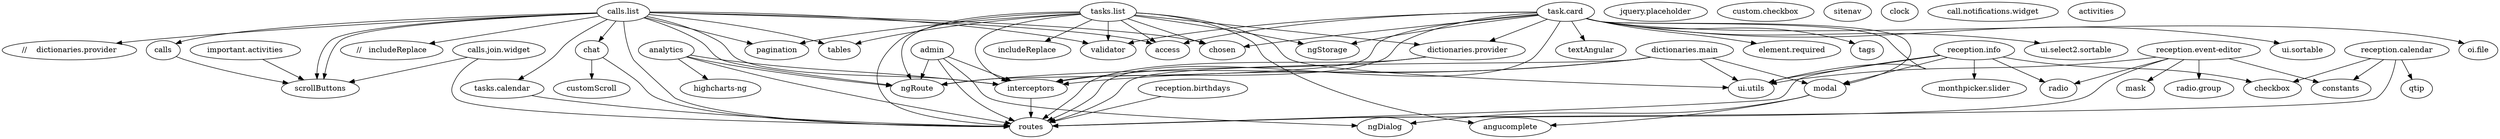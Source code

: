 digraph ngGraph {
  "tables";
  "scrollButtons";
  "radio";
  "radio.group";
  "qtip";
  "jquery.placeholder";
  "pagination";
  "monthpicker.slider";
  "modal";
  "mask";
  "customScroll";
  "custom.checkbox";
  "checkbox";
  "routes";
  "constants";
  "sitenav";
  "clock";
  "validator";
  "interceptors";
  "includeReplace";
  "element.required";
  "access";
  "tags";
  "call.notifications.widget";
  "tasks.list";
  "tasks.calendar";
  "task.card";
  "reception.info";
  "reception.event-editor";
  "reception.calendar";
  "reception.birthdays";
  "important.activities";
  "dictionaries.provider";
  "dictionaries.main";
  "chat";
  "calls";
  "calls.list";
  "calls.join.widget";
  "analytics";
  "admin";
  "activities";
  "angucomplete";
  "ngDialog";
  "ui.utils";
  "ngStorage";
  "chosen";
  "ngRoute";
  "ui.select2.sortable";
  "ui.sortable";
  "oi.file";
  "textAngular";
  "//   includeReplace";
  "//    dictionaries.provider";
  "highcharts-ng";
  "modal" -> "angucomplete";
  "modal" -> "ngDialog";
  "interceptors" -> "routes";
  "tasks.list" -> "ui.utils";
  "tasks.list" -> "angucomplete";
  "tasks.list" -> "ngStorage";
  "tasks.list" -> "interceptors";
  "tasks.list" -> "access";
  "tasks.list" -> "validator";
  "tasks.list" -> "tables";
  "tasks.list" -> "routes";
  "tasks.list" -> "pagination";
  "tasks.list" -> "includeReplace";
  "tasks.list" -> "dictionaries.provider";
  "tasks.list" -> "chosen";
  "tasks.list" -> "ngRoute";
  "tasks.calendar" -> "routes";
  "task.card" -> "ui.utils";
  "task.card" -> "tags";
  "task.card" -> "ngStorage";
  "task.card" -> "interceptors";
  "task.card" -> "access";
  "task.card" -> "element.required";
  "task.card" -> "ui.select2.sortable";
  "task.card" -> "ui.sortable";
  "task.card" -> "validator";
  "task.card" -> "routes";
  "task.card" -> "modal";
  "task.card" -> "oi.file";
  "task.card" -> "textAngular";
  "task.card" -> "dictionaries.provider";
  "task.card" -> "chosen";
  "task.card" -> "ngRoute";
  "reception.info" -> "monthpicker.slider";
  "reception.info" -> "radio";
  "reception.info" -> "checkbox";
  "reception.info" -> "modal";
  "reception.info" -> "ui.utils";
  "reception.info" -> "routes";
  "reception.event-editor" -> "radio";
  "reception.event-editor" -> "mask";
  "reception.event-editor" -> "ui.utils";
  "reception.event-editor" -> "radio.group";
  "reception.event-editor" -> "constants";
  "reception.event-editor" -> "routes";
  "reception.calendar" -> "checkbox";
  "reception.calendar" -> "routes";
  "reception.calendar" -> "constants";
  "reception.calendar" -> "qtip";
  "reception.birthdays" -> "routes";
  "important.activities" -> "scrollButtons";
  "dictionaries.provider" -> "interceptors";
  "dictionaries.provider" -> "routes";
  "dictionaries.main" -> "ui.utils";
  "dictionaries.main" -> "modal";
  "dictionaries.main" -> "routes";
  "dictionaries.main" -> "interceptors";
  "dictionaries.main" -> "ngRoute";
  "chat" -> "routes";
  "chat" -> "customScroll";
  "calls" -> "scrollButtons";
  "calls.list" -> "scrollButtons";
  "calls.list" -> "calls";
  "calls.list" -> "chat";
  "calls.list" -> "interceptors";
  "calls.list" -> "access";
  "calls.list" -> "validator";
  "calls.list" -> "tasks.calendar";
  "calls.list" -> "tables";
  "calls.list" -> "routes";
  "calls.list" -> "pagination";
  "calls.list" -> "//   includeReplace";
  "calls.list" -> "//    dictionaries.provider";
  "calls.list" -> "chosen";
  "calls.list" -> "ngRoute";
  "calls.join.widget" -> "routes";
  "calls.join.widget" -> "scrollButtons";
  "calls.list" -> "scrollButtons";
  "analytics" -> "interceptors";
  "analytics" -> "highcharts-ng";
  "analytics" -> "routes";
  "analytics" -> "ngRoute";
  "admin" -> "ngDialog";
  "admin" -> "interceptors";
  "admin" -> "routes";
  "admin" -> "ngRoute";
}
